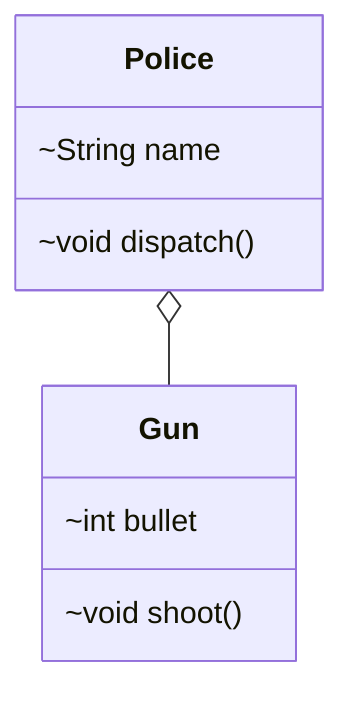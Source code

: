 classDiagram 
    Police o-- Gun
    class Police {
        ~String name
        ~void dispatch()
    }
    class Gun {
        ~int bullet
        ~void shoot()
    }